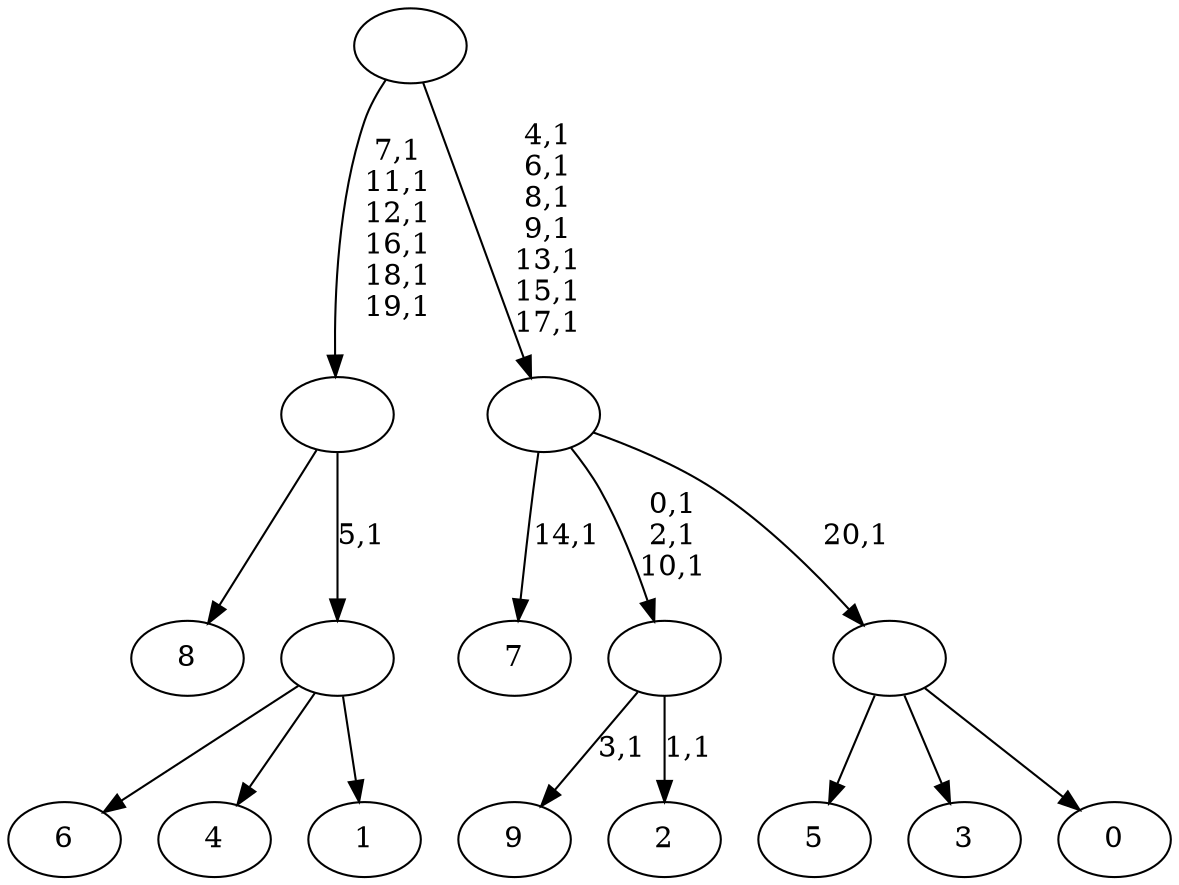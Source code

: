 digraph T {
	31 [label="9"]
	29 [label="8"]
	28 [label="7"]
	26 [label="6"]
	25 [label="5"]
	24 [label="4"]
	23 [label="3"]
	22 [label="2"]
	20 [label=""]
	17 [label="1"]
	16 [label=""]
	15 [label=""]
	9 [label="0"]
	8 [label=""]
	7 [label=""]
	0 [label=""]
	20 -> 22 [label="1,1"]
	20 -> 31 [label="3,1"]
	16 -> 26 [label=""]
	16 -> 24 [label=""]
	16 -> 17 [label=""]
	15 -> 29 [label=""]
	15 -> 16 [label="5,1"]
	8 -> 25 [label=""]
	8 -> 23 [label=""]
	8 -> 9 [label=""]
	7 -> 20 [label="0,1\n2,1\n10,1"]
	7 -> 28 [label="14,1"]
	7 -> 8 [label="20,1"]
	0 -> 7 [label="4,1\n6,1\n8,1\n9,1\n13,1\n15,1\n17,1"]
	0 -> 15 [label="7,1\n11,1\n12,1\n16,1\n18,1\n19,1"]
}
